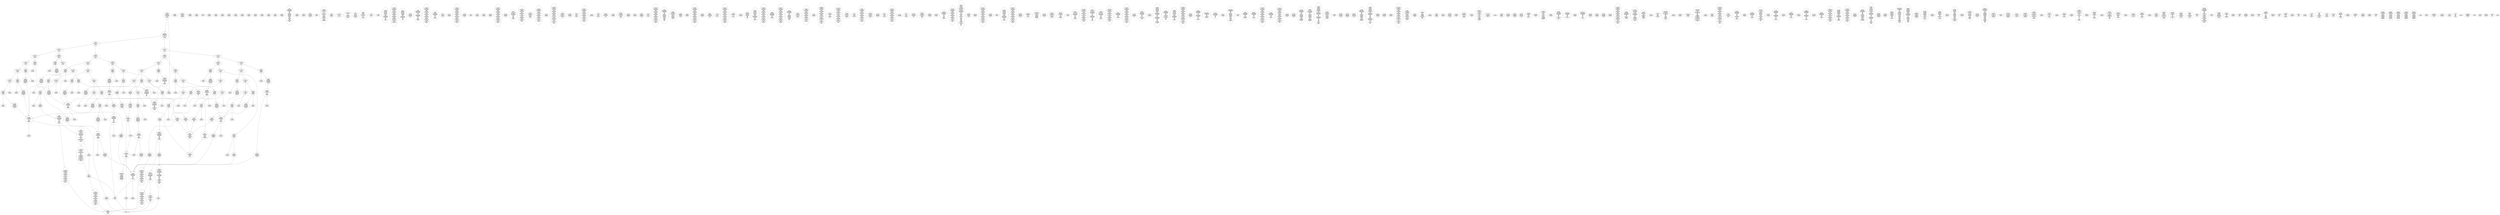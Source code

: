 /* Generated by GvGen v.1.0 (https://www.github.com/stricaud/gvgen) */

digraph G {
compound=true;
   node1 [label="[anywhere]"];
   node2 [label="# 0x0
PUSHX Data
PUSHX Data
MSTORE
PUSHX LogicData
CALLDATASIZE
LT
PUSHX Data
JUMPI
"];
   node3 [label="# 0xd
PUSHX Data
CALLDATALOAD
PUSHX BitData
SHR
PUSHX LogicData
GT
PUSHX Data
JUMPI
"];
   node4 [label="# 0x1e
PUSHX LogicData
GT
PUSHX Data
JUMPI
"];
   node5 [label="# 0x29
PUSHX LogicData
GT
PUSHX Data
JUMPI
"];
   node6 [label="# 0x34
PUSHX LogicData
EQ
PUSHX Data
JUMPI
"];
   node7 [label="# 0x3f
PUSHX LogicData
EQ
PUSHX Data
JUMPI
"];
   node8 [label="# 0x4a
PUSHX LogicData
EQ
PUSHX Data
JUMPI
"];
   node9 [label="# 0x55
PUSHX LogicData
EQ
PUSHX Data
JUMPI
"];
   node10 [label="# 0x60
PUSHX Data
REVERT
"];
   node11 [label="# 0x64
JUMPDEST
PUSHX LogicData
EQ
PUSHX Data
JUMPI
"];
   node12 [label="# 0x70
PUSHX LogicData
EQ
PUSHX Data
JUMPI
"];
   node13 [label="# 0x7b
PUSHX LogicData
EQ
PUSHX Data
JUMPI
"];
   node14 [label="# 0x86
PUSHX LogicData
EQ
PUSHX Data
JUMPI
"];
   node15 [label="# 0x91
PUSHX Data
REVERT
"];
   node16 [label="# 0x95
JUMPDEST
PUSHX LogicData
GT
PUSHX Data
JUMPI
"];
   node17 [label="# 0xa1
PUSHX LogicData
EQ
PUSHX Data
JUMPI
"];
   node18 [label="# 0xac
PUSHX LogicData
EQ
PUSHX Data
JUMPI
"];
   node19 [label="# 0xb7
PUSHX LogicData
EQ
PUSHX Data
JUMPI
"];
   node20 [label="# 0xc2
PUSHX LogicData
EQ
PUSHX Data
JUMPI
"];
   node21 [label="# 0xcd
PUSHX Data
REVERT
"];
   node22 [label="# 0xd1
JUMPDEST
PUSHX LogicData
EQ
PUSHX Data
JUMPI
"];
   node23 [label="# 0xdd
PUSHX LogicData
EQ
PUSHX Data
JUMPI
"];
   node24 [label="# 0xe8
PUSHX LogicData
EQ
PUSHX Data
JUMPI
"];
   node25 [label="# 0xf3
PUSHX Data
REVERT
"];
   node26 [label="# 0xf7
JUMPDEST
PUSHX LogicData
GT
PUSHX Data
JUMPI
"];
   node27 [label="# 0x103
PUSHX LogicData
GT
PUSHX Data
JUMPI
"];
   node28 [label="# 0x10e
PUSHX LogicData
EQ
PUSHX Data
JUMPI
"];
   node29 [label="# 0x119
PUSHX LogicData
EQ
PUSHX Data
JUMPI
"];
   node30 [label="# 0x124
PUSHX LogicData
EQ
PUSHX Data
JUMPI
"];
   node31 [label="# 0x12f
PUSHX LogicData
EQ
PUSHX Data
JUMPI
"];
   node32 [label="# 0x13a
PUSHX Data
REVERT
"];
   node33 [label="# 0x13e
JUMPDEST
PUSHX LogicData
EQ
PUSHX Data
JUMPI
"];
   node34 [label="# 0x14a
PUSHX LogicData
EQ
PUSHX Data
JUMPI
"];
   node35 [label="# 0x155
PUSHX LogicData
EQ
PUSHX Data
JUMPI
"];
   node36 [label="# 0x160
PUSHX LogicData
EQ
PUSHX Data
JUMPI
"];
   node37 [label="# 0x16b
PUSHX Data
REVERT
"];
   node38 [label="# 0x16f
JUMPDEST
PUSHX LogicData
GT
PUSHX Data
JUMPI
"];
   node39 [label="# 0x17b
PUSHX LogicData
EQ
PUSHX Data
JUMPI
"];
   node40 [label="# 0x186
PUSHX LogicData
EQ
PUSHX Data
JUMPI
"];
   node41 [label="# 0x191
PUSHX LogicData
EQ
PUSHX Data
JUMPI
"];
   node42 [label="# 0x19c
PUSHX LogicData
EQ
PUSHX Data
JUMPI
"];
   node43 [label="# 0x1a7
PUSHX Data
REVERT
"];
   node44 [label="# 0x1ab
JUMPDEST
PUSHX LogicData
EQ
PUSHX Data
JUMPI
"];
   node45 [label="# 0x1b7
PUSHX LogicData
EQ
PUSHX Data
JUMPI
"];
   node46 [label="# 0x1c2
PUSHX LogicData
EQ
PUSHX Data
JUMPI
"];
   node47 [label="# 0x1cd
JUMPDEST
PUSHX Data
REVERT
"];
   node48 [label="# 0x1d2
JUMPDEST
CALLVALUE
ISZERO
PUSHX Data
JUMPI
"];
   node49 [label="# 0x1da
PUSHX Data
REVERT
"];
   node50 [label="# 0x1de
JUMPDEST
PUSHX Data
PUSHX Data
CALLDATASIZE
PUSHX Data
PUSHX Data
JUMP
"];
   node51 [label="# 0x1ed
JUMPDEST
PUSHX Data
JUMP
"];
   node52 [label="# 0x1f2
JUMPDEST
PUSHX MemData
MLOAD
ISZERO
ISZERO
MSTORE
PUSHX ArithData
ADD
"];
   node53 [label="# 0x1fe
JUMPDEST
PUSHX MemData
MLOAD
SUB
RETURN
"];
   node54 [label="# 0x207
JUMPDEST
CALLVALUE
ISZERO
PUSHX Data
JUMPI
"];
   node55 [label="# 0x20f
PUSHX Data
REVERT
"];
   node56 [label="# 0x213
JUMPDEST
PUSHX Data
PUSHX Data
JUMP
"];
   node57 [label="# 0x21c
JUMPDEST
PUSHX MemData
MLOAD
PUSHX Data
PUSHX Data
JUMP
"];
   node58 [label="# 0x229
JUMPDEST
CALLVALUE
ISZERO
PUSHX Data
JUMPI
"];
   node59 [label="# 0x231
PUSHX Data
REVERT
"];
   node60 [label="# 0x235
JUMPDEST
PUSHX Data
PUSHX StorData
SLOAD
JUMP
"];
   node61 [label="# 0x23f
JUMPDEST
PUSHX MemData
MLOAD
MSTORE
PUSHX ArithData
ADD
PUSHX Data
JUMP
"];
   node62 [label="# 0x24d
JUMPDEST
CALLVALUE
ISZERO
PUSHX Data
JUMPI
"];
   node63 [label="# 0x255
PUSHX Data
REVERT
"];
   node64 [label="# 0x259
JUMPDEST
PUSHX Data
PUSHX Data
CALLDATASIZE
PUSHX Data
PUSHX Data
JUMP
"];
   node65 [label="# 0x268
JUMPDEST
PUSHX Data
JUMP
"];
   node66 [label="# 0x26d
JUMPDEST
PUSHX MemData
MLOAD
PUSHX ArithData
PUSHX BitData
PUSHX BitData
SHL
SUB
AND
MSTORE
PUSHX ArithData
ADD
PUSHX Data
JUMP
"];
   node67 [label="# 0x285
JUMPDEST
CALLVALUE
ISZERO
PUSHX Data
JUMPI
"];
   node68 [label="# 0x28d
PUSHX Data
REVERT
"];
   node69 [label="# 0x291
JUMPDEST
PUSHX Data
PUSHX Data
CALLDATASIZE
PUSHX Data
PUSHX Data
JUMP
"];
   node70 [label="# 0x2a0
JUMPDEST
PUSHX Data
JUMP
"];
   node71 [label="# 0x2a5
JUMPDEST
STOP
"];
   node72 [label="# 0x2a7
JUMPDEST
CALLVALUE
ISZERO
PUSHX Data
JUMPI
"];
   node73 [label="# 0x2af
PUSHX Data
REVERT
"];
   node74 [label="# 0x2b3
JUMPDEST
PUSHX StorData
SLOAD
PUSHX Data
JUMP
"];
   node75 [label="# 0x2bc
JUMPDEST
CALLVALUE
ISZERO
PUSHX Data
JUMPI
"];
   node76 [label="# 0x2c4
PUSHX Data
REVERT
"];
   node77 [label="# 0x2c8
JUMPDEST
PUSHX Data
PUSHX Data
CALLDATASIZE
PUSHX Data
PUSHX Data
JUMP
"];
   node78 [label="# 0x2d7
JUMPDEST
PUSHX Data
JUMP
"];
   node79 [label="# 0x2dc
JUMPDEST
CALLVALUE
ISZERO
PUSHX Data
JUMPI
"];
   node80 [label="# 0x2e4
PUSHX Data
REVERT
"];
   node81 [label="# 0x2e8
JUMPDEST
PUSHX Data
PUSHX Data
CALLDATASIZE
PUSHX Data
PUSHX Data
JUMP
"];
   node82 [label="# 0x2f7
JUMPDEST
PUSHX Data
JUMP
"];
   node83 [label="# 0x2fc
JUMPDEST
CALLVALUE
ISZERO
PUSHX Data
JUMPI
"];
   node84 [label="# 0x304
PUSHX Data
REVERT
"];
   node85 [label="# 0x308
JUMPDEST
PUSHX Data
PUSHX Data
CALLDATASIZE
PUSHX Data
PUSHX Data
JUMP
"];
   node86 [label="# 0x317
JUMPDEST
PUSHX Data
JUMP
"];
   node87 [label="# 0x31c
JUMPDEST
CALLVALUE
ISZERO
PUSHX Data
JUMPI
"];
   node88 [label="# 0x324
PUSHX Data
REVERT
"];
   node89 [label="# 0x328
JUMPDEST
PUSHX StorData
SLOAD
PUSHX Data
PUSHX ArithData
PUSHX BitData
PUSHX BitData
SHL
SUB
AND
JUMP
"];
   node90 [label="# 0x33c
JUMPDEST
CALLVALUE
ISZERO
PUSHX Data
JUMPI
"];
   node91 [label="# 0x344
PUSHX Data
REVERT
"];
   node92 [label="# 0x348
JUMPDEST
PUSHX Data
PUSHX Data
JUMP
"];
   node93 [label="# 0x351
JUMPDEST
CALLVALUE
ISZERO
PUSHX Data
JUMPI
"];
   node94 [label="# 0x359
PUSHX Data
REVERT
"];
   node95 [label="# 0x35d
JUMPDEST
PUSHX Data
PUSHX Data
CALLDATASIZE
PUSHX Data
PUSHX Data
JUMP
"];
   node96 [label="# 0x36c
JUMPDEST
PUSHX Data
JUMP
"];
   node97 [label="# 0x371
JUMPDEST
CALLVALUE
ISZERO
PUSHX Data
JUMPI
"];
   node98 [label="# 0x379
PUSHX Data
REVERT
"];
   node99 [label="# 0x37d
JUMPDEST
PUSHX Data
PUSHX Data
CALLDATASIZE
PUSHX Data
PUSHX Data
JUMP
"];
   node100 [label="# 0x38c
JUMPDEST
PUSHX Data
JUMP
"];
   node101 [label="# 0x391
JUMPDEST
CALLVALUE
ISZERO
PUSHX Data
JUMPI
"];
   node102 [label="# 0x399
PUSHX Data
REVERT
"];
   node103 [label="# 0x39d
JUMPDEST
PUSHX Data
PUSHX Data
CALLDATASIZE
PUSHX Data
PUSHX Data
JUMP
"];
   node104 [label="# 0x3ac
JUMPDEST
PUSHX Data
JUMP
"];
   node105 [label="# 0x3b1
JUMPDEST
CALLVALUE
ISZERO
PUSHX Data
JUMPI
"];
   node106 [label="# 0x3b9
PUSHX Data
REVERT
"];
   node107 [label="# 0x3bd
JUMPDEST
PUSHX Data
PUSHX Data
CALLDATASIZE
PUSHX Data
PUSHX Data
JUMP
"];
   node108 [label="# 0x3cc
JUMPDEST
PUSHX Data
JUMP
"];
   node109 [label="# 0x3d1
JUMPDEST
CALLVALUE
ISZERO
PUSHX Data
JUMPI
"];
   node110 [label="# 0x3d9
PUSHX Data
REVERT
"];
   node111 [label="# 0x3dd
JUMPDEST
PUSHX StorData
SLOAD
PUSHX Data
PUSHX BitData
AND
JUMP
"];
   node112 [label="# 0x3eb
JUMPDEST
CALLVALUE
ISZERO
PUSHX Data
JUMPI
"];
   node113 [label="# 0x3f3
PUSHX Data
REVERT
"];
   node114 [label="# 0x3f7
JUMPDEST
PUSHX Data
PUSHX Data
CALLDATASIZE
PUSHX Data
PUSHX Data
JUMP
"];
   node115 [label="# 0x406
JUMPDEST
PUSHX Data
JUMP
"];
   node116 [label="# 0x40b
JUMPDEST
CALLVALUE
ISZERO
PUSHX Data
JUMPI
"];
   node117 [label="# 0x413
PUSHX Data
REVERT
"];
   node118 [label="# 0x417
JUMPDEST
PUSHX Data
PUSHX Data
JUMP
"];
   node119 [label="# 0x420
JUMPDEST
CALLVALUE
ISZERO
PUSHX Data
JUMPI
"];
   node120 [label="# 0x428
PUSHX Data
REVERT
"];
   node121 [label="# 0x42c
JUMPDEST
PUSHX StorData
SLOAD
PUSHX ArithData
PUSHX BitData
PUSHX BitData
SHL
SUB
AND
PUSHX Data
JUMP
"];
   node122 [label="# 0x43e
JUMPDEST
CALLVALUE
ISZERO
PUSHX Data
JUMPI
"];
   node123 [label="# 0x446
PUSHX Data
REVERT
"];
   node124 [label="# 0x44a
JUMPDEST
PUSHX Data
PUSHX Data
JUMP
"];
   node125 [label="# 0x453
JUMPDEST
PUSHX Data
PUSHX Data
CALLDATASIZE
PUSHX Data
PUSHX Data
JUMP
"];
   node126 [label="# 0x461
JUMPDEST
PUSHX Data
JUMP
"];
   node127 [label="# 0x466
JUMPDEST
CALLVALUE
ISZERO
PUSHX Data
JUMPI
"];
   node128 [label="# 0x46e
PUSHX Data
REVERT
"];
   node129 [label="# 0x472
JUMPDEST
PUSHX Data
PUSHX Data
CALLDATASIZE
PUSHX Data
PUSHX Data
JUMP
"];
   node130 [label="# 0x481
JUMPDEST
PUSHX Data
JUMP
"];
   node131 [label="# 0x486
JUMPDEST
CALLVALUE
ISZERO
PUSHX Data
JUMPI
"];
   node132 [label="# 0x48e
PUSHX Data
REVERT
"];
   node133 [label="# 0x492
JUMPDEST
PUSHX Data
PUSHX Data
CALLDATASIZE
PUSHX Data
PUSHX Data
JUMP
"];
   node134 [label="# 0x4a1
JUMPDEST
PUSHX Data
JUMP
"];
   node135 [label="# 0x4a6
JUMPDEST
CALLVALUE
ISZERO
PUSHX Data
JUMPI
"];
   node136 [label="# 0x4ae
PUSHX Data
REVERT
"];
   node137 [label="# 0x4b2
JUMPDEST
PUSHX Data
PUSHX Data
JUMP
"];
   node138 [label="# 0x4bb
JUMPDEST
CALLVALUE
ISZERO
PUSHX Data
JUMPI
"];
   node139 [label="# 0x4c3
PUSHX Data
REVERT
"];
   node140 [label="# 0x4c7
JUMPDEST
PUSHX Data
PUSHX Data
CALLDATASIZE
PUSHX Data
PUSHX Data
JUMP
"];
   node141 [label="# 0x4d6
JUMPDEST
PUSHX Data
JUMP
"];
   node142 [label="# 0x4db
JUMPDEST
CALLVALUE
ISZERO
PUSHX Data
JUMPI
"];
   node143 [label="# 0x4e3
PUSHX Data
REVERT
"];
   node144 [label="# 0x4e7
JUMPDEST
PUSHX Data
PUSHX StorData
SLOAD
JUMP
"];
   node145 [label="# 0x4f1
JUMPDEST
CALLVALUE
ISZERO
PUSHX Data
JUMPI
"];
   node146 [label="# 0x4f9
PUSHX Data
REVERT
"];
   node147 [label="# 0x4fd
JUMPDEST
PUSHX Data
PUSHX Data
CALLDATASIZE
PUSHX Data
PUSHX Data
JUMP
"];
   node148 [label="# 0x50c
JUMPDEST
PUSHX ArithData
PUSHX BitData
PUSHX BitData
SHL
SUB
AND
PUSHX Data
MSTORE
PUSHX Data
PUSHX Data
MSTORE
PUSHX Data
SHA3
AND
MSTORE
MSTORE
SHA3
SLOAD
PUSHX BitData
AND
JUMP
"];
   node149 [label="# 0x53a
JUMPDEST
CALLVALUE
ISZERO
PUSHX Data
JUMPI
"];
   node150 [label="# 0x542
PUSHX Data
REVERT
"];
   node151 [label="# 0x546
JUMPDEST
PUSHX Data
PUSHX Data
CALLDATASIZE
PUSHX Data
PUSHX Data
JUMP
"];
   node152 [label="# 0x555
JUMPDEST
PUSHX Data
JUMP
"];
   node153 [label="# 0x55a
JUMPDEST
CALLVALUE
ISZERO
PUSHX Data
JUMPI
"];
   node154 [label="# 0x562
PUSHX Data
REVERT
"];
   node155 [label="# 0x566
JUMPDEST
PUSHX Data
PUSHX Data
CALLDATASIZE
PUSHX Data
PUSHX Data
JUMP
"];
   node156 [label="# 0x575
JUMPDEST
PUSHX Data
JUMP
"];
   node157 [label="# 0x57a
JUMPDEST
CALLVALUE
ISZERO
PUSHX Data
JUMPI
"];
   node158 [label="# 0x582
PUSHX Data
REVERT
"];
   node159 [label="# 0x586
JUMPDEST
PUSHX Data
PUSHX StorData
SLOAD
JUMP
"];
   node160 [label="# 0x590
JUMPDEST
PUSHX Data
PUSHX Data
PUSHX Data
JUMP
"];
   node161 [label="# 0x59b
JUMPDEST
JUMP
"];
   node162 [label="# 0x5a1
JUMPDEST
PUSHX Data
PUSHX StorData
SLOAD
PUSHX Data
PUSHX Data
JUMP
"];
   node163 [label="# 0x5b0
JUMPDEST
PUSHX ArithData
ADD
PUSHX ArithData
DIV
MUL
PUSHX ArithData
ADD
PUSHX MemData
MLOAD
ADD
PUSHX Data
MSTORE
MSTORE
PUSHX ArithData
ADD
SLOAD
PUSHX Data
PUSHX Data
JUMP
"];
   node164 [label="# 0x5dc
JUMPDEST
ISZERO
PUSHX Data
JUMPI
"];
   node165 [label="# 0x5e3
PUSHX LogicData
LT
PUSHX Data
JUMPI
"];
   node166 [label="# 0x5eb
PUSHX ArithData
SLOAD
DIV
MUL
MSTORE
PUSHX ArithData
ADD
PUSHX Data
JUMP
"];
   node167 [label="# 0x5fe
JUMPDEST
ADD
PUSHX Data
MSTORE
PUSHX Data
PUSHX Data
SHA3
"];
   node168 [label="# 0x60c
JUMPDEST
SLOAD
MSTORE
PUSHX ArithData
ADD
PUSHX ArithData
ADD
GT
PUSHX Data
JUMPI
"];
   node169 [label="# 0x620
SUB
PUSHX BitData
AND
ADD
"];
   node170 [label="# 0x629
JUMPDEST
JUMP
"];
   node171 [label="# 0x633
JUMPDEST
PUSHX Data
MSTORE
PUSHX Data
PUSHX Data
MSTORE
PUSHX Data
SHA3
SLOAD
PUSHX ArithData
PUSHX BitData
PUSHX BitData
SHL
SUB
AND
PUSHX Data
JUMPI
"];
   node172 [label="# 0x650
PUSHX MemData
MLOAD
PUSHX BitData
PUSHX BitData
SHL
MSTORE
PUSHX Data
PUSHX ArithData
ADD
MSTORE
PUSHX Data
PUSHX ArithData
ADD
MSTORE
PUSHX Data
PUSHX ArithData
ADD
MSTORE
PUSHX BitData
PUSHX BitData
SHL
PUSHX ArithData
ADD
MSTORE
PUSHX ArithData
ADD
"];
   node173 [label="# 0x6a8
JUMPDEST
PUSHX MemData
MLOAD
SUB
REVERT
"];
   node174 [label="# 0x6b1
JUMPDEST
PUSHX Data
MSTORE
PUSHX Data
PUSHX Data
MSTORE
PUSHX Data
SHA3
SLOAD
PUSHX ArithData
PUSHX BitData
PUSHX BitData
SHL
SUB
AND
JUMP
"];
   node175 [label="# 0x6cd
JUMPDEST
PUSHX Data
PUSHX Data
PUSHX Data
JUMP
"];
   node176 [label="# 0x6d8
JUMPDEST
PUSHX ArithData
PUSHX BitData
PUSHX BitData
SHL
SUB
AND
PUSHX ArithData
PUSHX BitData
PUSHX BitData
SHL
SUB
AND
EQ
ISZERO
PUSHX Data
JUMPI
"];
   node177 [label="# 0x6f5
PUSHX MemData
MLOAD
PUSHX BitData
PUSHX BitData
SHL
MSTORE
PUSHX Data
PUSHX ArithData
ADD
MSTORE
PUSHX Data
PUSHX ArithData
ADD
MSTORE
PUSHX Data
PUSHX ArithData
ADD
MSTORE
PUSHX Data
PUSHX ArithData
ADD
MSTORE
PUSHX ArithData
ADD
PUSHX Data
JUMP
"];
   node178 [label="# 0x762
JUMPDEST
CALLER
PUSHX ArithData
PUSHX BitData
PUSHX BitData
SHL
SUB
AND
EQ
PUSHX Data
JUMPI
"];
   node179 [label="# 0x774
PUSHX Data
CALLER
PUSHX Data
JUMP
"];
   node180 [label="# 0x77e
JUMPDEST
PUSHX Data
JUMPI
"];
   node181 [label="# 0x783
PUSHX MemData
MLOAD
PUSHX BitData
PUSHX BitData
SHL
MSTORE
PUSHX Data
PUSHX ArithData
ADD
MSTORE
PUSHX Data
PUSHX ArithData
ADD
MSTORE
PUSHX Data
PUSHX ArithData
ADD
MSTORE
PUSHX Data
PUSHX ArithData
ADD
MSTORE
PUSHX ArithData
ADD
PUSHX Data
JUMP
"];
   node182 [label="# 0x7f0
JUMPDEST
PUSHX Data
PUSHX Data
JUMP
"];
   node183 [label="# 0x7fa
JUMPDEST
JUMP
"];
   node184 [label="# 0x7ff
JUMPDEST
PUSHX Data
CALLER
"];
   node185 [label="# 0x804
JUMPDEST
PUSHX Data
JUMP
"];
   node186 [label="# 0x80a
JUMPDEST
PUSHX Data
JUMPI
"];
   node187 [label="# 0x80f
PUSHX MemData
MLOAD
PUSHX BitData
PUSHX BitData
SHL
MSTORE
PUSHX Data
PUSHX ArithData
ADD
MSTORE
PUSHX Data
PUSHX ArithData
ADD
MSTORE
PUSHX Data
PUSHX ArithData
ADD
MSTORE
PUSHX Data
PUSHX ArithData
ADD
MSTORE
PUSHX ArithData
ADD
PUSHX Data
JUMP
"];
   node188 [label="# 0x87c
JUMPDEST
PUSHX Data
PUSHX Data
JUMP
"];
   node189 [label="# 0x887
JUMPDEST
PUSHX StorData
SLOAD
PUSHX ArithData
PUSHX BitData
PUSHX BitData
SHL
SUB
AND
CALLER
EQ
PUSHX Data
JUMPI
"];
   node190 [label="# 0x89a
PUSHX MemData
MLOAD
PUSHX BitData
PUSHX BitData
SHL
MSTORE
PUSHX Data
PUSHX ArithData
ADD
MSTORE
PUSHX ArithData
ADD
MSTORE
PUSHX Data
PUSHX ArithData
ADD
MSTORE
PUSHX ArithData
ADD
PUSHX Data
JUMP
"];
   node191 [label="# 0x8e1
JUMPDEST
PUSHX StorData
SLOAD
PUSHX BitData
AND
ISZERO
PUSHX Data
JUMPI
"];
   node192 [label="# 0x8ed
PUSHX MemData
MLOAD
PUSHX BitData
PUSHX BitData
SHL
MSTORE
PUSHX Data
PUSHX ArithData
ADD
MSTORE
PUSHX Data
PUSHX ArithData
ADD
MSTORE
PUSHX Data
PUSHX ArithData
ADD
MSTORE
PUSHX ArithData
ADD
PUSHX Data
JUMP
"];
   node193 [label="# 0x934
JUMPDEST
PUSHX Data
JUMPI
"];
   node194 [label="# 0x93a
PUSHX MemData
MLOAD
PUSHX BitData
PUSHX BitData
SHL
MSTORE
PUSHX Data
PUSHX ArithData
ADD
MSTORE
PUSHX Data
PUSHX ArithData
ADD
MSTORE
PUSHX Data
PUSHX ArithData
ADD
MSTORE
PUSHX BitData
PUSHX BitData
SHL
PUSHX ArithData
ADD
MSTORE
PUSHX ArithData
ADD
PUSHX Data
JUMP
"];
   node195 [label="# 0x98b
JUMPDEST
PUSHX StorData
SLOAD
PUSHX Data
PUSHX StorData
SLOAD
JUMP
"];
   node196 [label="# 0x998
JUMPDEST
PUSHX Data
PUSHX Data
JUMP
"];
   node197 [label="# 0x9a2
JUMPDEST
GT
ISZERO
PUSHX Data
JUMPI
"];
   node198 [label="# 0x9a9
PUSHX MemData
MLOAD
PUSHX BitData
PUSHX BitData
SHL
MSTORE
PUSHX Data
PUSHX ArithData
ADD
MSTORE
PUSHX Data
PUSHX ArithData
ADD
MSTORE
PUSHX Data
PUSHX ArithData
ADD
MSTORE
PUSHX ArithData
ADD
PUSHX Data
JUMP
"];
   node199 [label="# 0x9f0
JUMPDEST
PUSHX Data
"];
   node200 [label="# 0x9f3
JUMPDEST
LT
ISZERO
PUSHX Data
JUMPI
"];
   node201 [label="# 0x9fc
PUSHX Data
PUSHX Data
PUSHX StorData
SLOAD
JUMP
"];
   node202 [label="# 0xa08
JUMPDEST
PUSHX Data
JUMP
"];
   node203 [label="# 0xa0d
JUMPDEST
PUSHX Data
PUSHX StorData
SLOAD
PUSHX ArithData
ADD
SSTORE
JUMP
"];
   node204 [label="# 0xa1b
JUMPDEST
PUSHX Data
PUSHX Data
JUMP
"];
   node205 [label="# 0xa25
JUMPDEST
PUSHX Data
JUMP
"];
   node206 [label="# 0xa2d
JUMPDEST
PUSHX Data
PUSHX Data
PUSHX Data
JUMP
"];
   node207 [label="# 0xa38
JUMPDEST
LT
PUSHX Data
JUMPI
"];
   node208 [label="# 0xa3f
PUSHX MemData
MLOAD
PUSHX BitData
PUSHX BitData
SHL
MSTORE
PUSHX Data
PUSHX ArithData
ADD
MSTORE
PUSHX Data
PUSHX ArithData
ADD
MSTORE
PUSHX Data
PUSHX ArithData
ADD
MSTORE
PUSHX Data
PUSHX ArithData
ADD
MSTORE
PUSHX ArithData
ADD
PUSHX Data
JUMP
"];
   node209 [label="# 0xaac
JUMPDEST
PUSHX ArithData
PUSHX BitData
PUSHX BitData
SHL
SUB
AND
PUSHX Data
MSTORE
PUSHX Data
PUSHX Data
MSTORE
PUSHX Data
SHA3
MSTORE
MSTORE
SHA3
SLOAD
JUMP
"];
   node210 [label="# 0xad5
JUMPDEST
PUSHX StorData
SLOAD
PUSHX ArithData
PUSHX BitData
PUSHX BitData
SHL
SUB
AND
CALLER
EQ
PUSHX Data
JUMPI
"];
   node211 [label="# 0xae8
PUSHX MemData
MLOAD
PUSHX BitData
PUSHX BitData
SHL
MSTORE
PUSHX Data
PUSHX ArithData
ADD
MSTORE
PUSHX ArithData
ADD
MSTORE
PUSHX Data
PUSHX ArithData
ADD
MSTORE
PUSHX ArithData
ADD
PUSHX Data
JUMP
"];
   node212 [label="# 0xb2f
JUMPDEST
PUSHX StorData
SLOAD
PUSHX MemData
MLOAD
PUSHX Data
PUSHX ArithData
PUSHX BitData
PUSHX BitData
SHL
SUB
AND
SELFBALANCE
GAS
CALL
RETURNDATASIZE
PUSHX LogicData
EQ
PUSHX Data
JUMPI
"];
   node213 [label="# 0xb5b
PUSHX MemData
MLOAD
PUSHX BitData
NOT
PUSHX ArithData
RETURNDATASIZE
ADD
AND
ADD
PUSHX Data
MSTORE
RETURNDATASIZE
MSTORE
RETURNDATASIZE
PUSHX Data
PUSHX ArithData
ADD
RETURNDATACOPY
PUSHX Data
JUMP
"];
   node214 [label="# 0xb7c
JUMPDEST
PUSHX Data
"];
   node215 [label="# 0xb81
JUMPDEST
PUSHX Data
JUMPI
"];
   node216 [label="# 0xb8b
PUSHX MemData
MLOAD
PUSHX BitData
PUSHX BitData
SHL
MSTORE
PUSHX Data
PUSHX ArithData
ADD
MSTORE
PUSHX Data
PUSHX ArithData
ADD
MSTORE
PUSHX Data
PUSHX ArithData
ADD
MSTORE
PUSHX ArithData
ADD
PUSHX Data
JUMP
"];
   node217 [label="# 0xbd2
JUMPDEST
JUMP
"];
   node218 [label="# 0xbd5
JUMPDEST
PUSHX Data
PUSHX MemData
MLOAD
PUSHX ArithData
ADD
PUSHX Data
MSTORE
PUSHX Data
MSTORE
PUSHX Data
JUMP
"];
   node219 [label="# 0xbf0
JUMPDEST
PUSHX Data
CALLER
PUSHX Data
JUMP
"];
   node220 [label="# 0xbf9
JUMPDEST
PUSHX Data
JUMPI
"];
   node221 [label="# 0xbfe
PUSHX MemData
MLOAD
PUSHX BitData
PUSHX BitData
SHL
MSTORE
PUSHX Data
PUSHX ArithData
ADD
MSTORE
PUSHX Data
PUSHX ArithData
ADD
MSTORE
PUSHX Data
PUSHX ArithData
ADD
MSTORE
PUSHX Data
PUSHX ArithData
ADD
MSTORE
PUSHX ArithData
ADD
PUSHX Data
JUMP
"];
   node222 [label="# 0xc6b
JUMPDEST
PUSHX Data
PUSHX Data
JUMP
"];
   node223 [label="# 0xc74
JUMPDEST
PUSHX Data
PUSHX Data
PUSHX StorData
SLOAD
JUMP
"];
   node224 [label="# 0xc7f
JUMPDEST
LT
PUSHX Data
JUMPI
"];
   node225 [label="# 0xc86
PUSHX MemData
MLOAD
PUSHX BitData
PUSHX BitData
SHL
MSTORE
PUSHX Data
PUSHX ArithData
ADD
MSTORE
PUSHX Data
PUSHX ArithData
ADD
MSTORE
PUSHX Data
PUSHX ArithData
ADD
MSTORE
PUSHX Data
PUSHX ArithData
ADD
MSTORE
PUSHX ArithData
ADD
PUSHX Data
JUMP
"];
   node226 [label="# 0xcf3
JUMPDEST
PUSHX StorData
SLOAD
LT
PUSHX Data
JUMPI
"];
   node227 [label="# 0xcff
PUSHX Data
PUSHX Data
JUMP
"];
   node228 [label="# 0xd06
JUMPDEST
PUSHX Data
MSTORE
PUSHX Data
PUSHX Data
SHA3
ADD
SLOAD
JUMP
"];
   node229 [label="# 0xd18
JUMPDEST
PUSHX Data
MSTORE
PUSHX Data
PUSHX Data
MSTORE
PUSHX Data
SHA3
SLOAD
PUSHX ArithData
PUSHX BitData
PUSHX BitData
SHL
SUB
AND
PUSHX Data
JUMPI
"];
   node230 [label="# 0xd36
PUSHX MemData
MLOAD
PUSHX BitData
PUSHX BitData
SHL
MSTORE
PUSHX Data
PUSHX ArithData
ADD
MSTORE
PUSHX Data
PUSHX ArithData
ADD
MSTORE
PUSHX Data
PUSHX ArithData
ADD
MSTORE
PUSHX Data
PUSHX ArithData
ADD
MSTORE
PUSHX ArithData
ADD
PUSHX Data
JUMP
"];
   node231 [label="# 0xda3
JUMPDEST
PUSHX Data
PUSHX ArithData
PUSHX BitData
PUSHX BitData
SHL
SUB
AND
PUSHX Data
JUMPI
"];
   node232 [label="# 0xdb4
PUSHX MemData
MLOAD
PUSHX BitData
PUSHX BitData
SHL
MSTORE
PUSHX Data
PUSHX ArithData
ADD
MSTORE
PUSHX Data
PUSHX ArithData
ADD
MSTORE
PUSHX Data
PUSHX ArithData
ADD
MSTORE
PUSHX Data
PUSHX ArithData
ADD
MSTORE
PUSHX ArithData
ADD
PUSHX Data
JUMP
"];
   node233 [label="# 0xe21
JUMPDEST
PUSHX ArithData
PUSHX BitData
PUSHX BitData
SHL
SUB
AND
PUSHX Data
MSTORE
PUSHX Data
PUSHX Data
MSTORE
PUSHX Data
SHA3
SLOAD
JUMP
"];
   node234 [label="# 0xe3d
JUMPDEST
PUSHX StorData
SLOAD
PUSHX ArithData
PUSHX BitData
PUSHX BitData
SHL
SUB
AND
CALLER
EQ
PUSHX Data
JUMPI
"];
   node235 [label="# 0xe50
PUSHX MemData
MLOAD
PUSHX BitData
PUSHX BitData
SHL
MSTORE
PUSHX Data
PUSHX ArithData
ADD
MSTORE
PUSHX ArithData
ADD
MSTORE
PUSHX Data
PUSHX ArithData
ADD
MSTORE
PUSHX ArithData
ADD
PUSHX Data
JUMP
"];
   node236 [label="# 0xe97
JUMPDEST
PUSHX Data
PUSHX Data
PUSHX Data
JUMP
"];
   node237 [label="# 0xea1
JUMPDEST
JUMP
"];
   node238 [label="# 0xea3
JUMPDEST
PUSHX Data
PUSHX StorData
SLOAD
PUSHX Data
PUSHX Data
JUMP
"];
   node239 [label="# 0xeb2
JUMPDEST
PUSHX StorData
SLOAD
PUSHX BitData
AND
PUSHX Data
JUMPI
"];
   node240 [label="# 0xebd
PUSHX MemData
MLOAD
PUSHX BitData
PUSHX BitData
SHL
MSTORE
PUSHX Data
PUSHX ArithData
ADD
MSTORE
PUSHX Data
PUSHX ArithData
ADD
MSTORE
PUSHX Data
PUSHX ArithData
ADD
MSTORE
PUSHX ArithData
ADD
PUSHX Data
JUMP
"];
   node241 [label="# 0xf04
JUMPDEST
PUSHX Data
JUMPI
"];
   node242 [label="# 0xf0a
PUSHX MemData
MLOAD
PUSHX BitData
PUSHX BitData
SHL
MSTORE
PUSHX Data
PUSHX ArithData
ADD
MSTORE
PUSHX Data
PUSHX ArithData
ADD
MSTORE
PUSHX Data
PUSHX ArithData
ADD
MSTORE
PUSHX BitData
PUSHX BitData
SHL
PUSHX ArithData
ADD
MSTORE
PUSHX ArithData
ADD
PUSHX Data
JUMP
"];
   node243 [label="# 0xf5b
JUMPDEST
PUSHX StorData
SLOAD
GT
ISZERO
PUSHX Data
JUMPI
"];
   node244 [label="# 0xf66
PUSHX MemData
MLOAD
PUSHX BitData
PUSHX BitData
SHL
MSTORE
PUSHX Data
PUSHX ArithData
ADD
MSTORE
PUSHX ArithData
ADD
MSTORE
PUSHX Data
PUSHX ArithData
ADD
MSTORE
PUSHX Data
PUSHX ArithData
ADD
MSTORE
PUSHX ArithData
ADD
PUSHX Data
JUMP
"];
   node245 [label="# 0xfd2
JUMPDEST
CALLVALUE
PUSHX StorData
SLOAD
PUSHX Data
PUSHX Data
JUMP
"];
   node246 [label="# 0xfe1
JUMPDEST
GT
ISZERO
PUSHX Data
JUMPI
"];
   node247 [label="# 0xfe8
PUSHX MemData
MLOAD
PUSHX BitData
PUSHX BitData
SHL
MSTORE
PUSHX Data
PUSHX ArithData
ADD
MSTORE
PUSHX Data
PUSHX ArithData
ADD
MSTORE
PUSHX Data
PUSHX ArithData
ADD
MSTORE
PUSHX ArithData
ADD
PUSHX Data
JUMP
"];
   node248 [label="# 0x102f
JUMPDEST
PUSHX StorData
SLOAD
PUSHX Data
PUSHX StorData
SLOAD
JUMP
"];
   node249 [label="# 0x103c
JUMPDEST
PUSHX Data
PUSHX Data
JUMP
"];
   node250 [label="# 0x1046
JUMPDEST
GT
ISZERO
PUSHX Data
JUMPI
"];
   node251 [label="# 0x104d
PUSHX MemData
MLOAD
PUSHX BitData
PUSHX BitData
SHL
MSTORE
PUSHX Data
PUSHX ArithData
ADD
MSTORE
PUSHX Data
PUSHX ArithData
ADD
MSTORE
PUSHX Data
PUSHX ArithData
ADD
MSTORE
PUSHX ArithData
ADD
PUSHX Data
JUMP
"];
   node252 [label="# 0x1094
JUMPDEST
PUSHX Data
"];
   node253 [label="# 0x1097
JUMPDEST
LT
ISZERO
PUSHX Data
JUMPI
"];
   node254 [label="# 0x10a0
PUSHX Data
PUSHX Data
PUSHX StorData
SLOAD
JUMP
"];
   node255 [label="# 0x10ac
JUMPDEST
PUSHX Data
PUSHX StorData
SLOAD
PUSHX ArithData
ADD
SSTORE
JUMP
"];
   node256 [label="# 0x10ba
JUMPDEST
PUSHX Data
PUSHX Data
JUMP
"];
   node257 [label="# 0x10c4
JUMPDEST
PUSHX Data
JUMP
"];
   node258 [label="# 0x10cc
JUMPDEST
PUSHX ArithData
PUSHX BitData
PUSHX BitData
SHL
SUB
AND
CALLER
EQ
ISZERO
PUSHX Data
JUMPI
"];
   node259 [label="# 0x10de
PUSHX MemData
MLOAD
PUSHX BitData
PUSHX BitData
SHL
MSTORE
PUSHX Data
PUSHX ArithData
ADD
MSTORE
PUSHX Data
PUSHX ArithData
ADD
MSTORE
PUSHX Data
PUSHX ArithData
ADD
MSTORE
PUSHX ArithData
ADD
PUSHX Data
JUMP
"];
   node260 [label="# 0x1125
JUMPDEST
CALLER
PUSHX Data
MSTORE
PUSHX Data
PUSHX ArithData
MSTORE
PUSHX MemData
SHA3
PUSHX ArithData
PUSHX BitData
PUSHX BitData
SHL
SUB
AND
MSTORE
MSTORE
SHA3
SLOAD
PUSHX BitData
NOT
AND
ISZERO
ISZERO
OR
SSTORE
MLOAD
MSTORE
PUSHX Data
ADD
PUSHX MemData
MLOAD
SUB
LOGX
JUMP
"];
   node261 [label="# 0x1191
JUMPDEST
PUSHX Data
CALLER
PUSHX Data
JUMP
"];
   node262 [label="# 0x119b
JUMPDEST
PUSHX Data
JUMPI
"];
   node263 [label="# 0x11a0
PUSHX MemData
MLOAD
PUSHX BitData
PUSHX BitData
SHL
MSTORE
PUSHX Data
PUSHX ArithData
ADD
MSTORE
PUSHX Data
PUSHX ArithData
ADD
MSTORE
PUSHX Data
PUSHX ArithData
ADD
MSTORE
PUSHX Data
PUSHX ArithData
ADD
MSTORE
PUSHX ArithData
ADD
PUSHX Data
JUMP
"];
   node264 [label="# 0x120d
JUMPDEST
PUSHX Data
PUSHX Data
JUMP
"];
   node265 [label="# 0x1219
JUMPDEST
JUMP
"];
   node266 [label="# 0x121f
JUMPDEST
PUSHX StorData
SLOAD
PUSHX ArithData
PUSHX BitData
PUSHX BitData
SHL
SUB
AND
CALLER
EQ
PUSHX Data
JUMPI
"];
   node267 [label="# 0x1232
PUSHX MemData
MLOAD
PUSHX BitData
PUSHX BitData
SHL
MSTORE
PUSHX Data
PUSHX ArithData
ADD
MSTORE
PUSHX ArithData
ADD
MSTORE
PUSHX Data
PUSHX ArithData
ADD
MSTORE
PUSHX ArithData
ADD
PUSHX Data
JUMP
"];
   node268 [label="# 0x1279
JUMPDEST
PUSHX StorData
SLOAD
PUSHX BitData
NOT
AND
PUSHX BitData
OR
SSTORE
JUMP
"];
   node269 [label="# 0x1288
JUMPDEST
PUSHX Data
MSTORE
PUSHX Data
PUSHX Data
MSTORE
PUSHX Data
SHA3
SLOAD
PUSHX Data
PUSHX ArithData
PUSHX BitData
PUSHX BitData
SHL
SUB
AND
PUSHX Data
JUMPI
"];
   node270 [label="# 0x12a8
PUSHX MemData
MLOAD
PUSHX BitData
PUSHX BitData
SHL
MSTORE
PUSHX Data
PUSHX ArithData
ADD
MSTORE
PUSHX Data
PUSHX ArithData
ADD
MSTORE
PUSHX Data
PUSHX ArithData
ADD
MSTORE
PUSHX Data
PUSHX ArithData
ADD
MSTORE
PUSHX ArithData
ADD
PUSHX Data
JUMP
"];
   node271 [label="# 0x1315
JUMPDEST
PUSHX Data
PUSHX Data
PUSHX Data
JUMP
"];
   node272 [label="# 0x131f
JUMPDEST
PUSHX LogicData
MLOAD
GT
PUSHX Data
JUMPI
"];
   node273 [label="# 0x132b
PUSHX MemData
MLOAD
PUSHX ArithData
ADD
PUSHX Data
MSTORE
PUSHX Data
MSTORE
PUSHX Data
JUMP
"];
   node274 [label="# 0x133f
JUMPDEST
PUSHX Data
PUSHX Data
JUMP
"];
   node275 [label="# 0x1349
JUMPDEST
PUSHX MemData
MLOAD
PUSHX ArithData
ADD
PUSHX Data
PUSHX Data
JUMP
"];
   node276 [label="# 0x135a
JUMPDEST
PUSHX MemData
MLOAD
PUSHX ArithData
SUB
SUB
MSTORE
PUSHX Data
MSTORE
"];
   node277 [label="# 0x136a
JUMPDEST
JUMP
"];
   node278 [label="# 0x1371
JUMPDEST
PUSHX StorData
SLOAD
PUSHX ArithData
PUSHX BitData
PUSHX BitData
SHL
SUB
AND
CALLER
EQ
PUSHX Data
JUMPI
"];
   node279 [label="# 0x1384
PUSHX MemData
MLOAD
PUSHX BitData
PUSHX BitData
SHL
MSTORE
PUSHX Data
PUSHX ArithData
ADD
MSTORE
PUSHX ArithData
ADD
MSTORE
PUSHX Data
PUSHX ArithData
ADD
MSTORE
PUSHX ArithData
ADD
PUSHX Data
JUMP
"];
   node280 [label="# 0x13cb
JUMPDEST
PUSHX StorData
SLOAD
PUSHX ArithData
PUSHX BitData
PUSHX BitData
SHL
SUB
NOT
AND
PUSHX ArithData
PUSHX BitData
PUSHX BitData
SHL
SUB
AND
OR
SSTORE
JUMP
"];
   node281 [label="# 0x13ed
JUMPDEST
PUSHX StorData
SLOAD
PUSHX ArithData
PUSHX BitData
PUSHX BitData
SHL
SUB
AND
CALLER
EQ
PUSHX Data
JUMPI
"];
   node282 [label="# 0x1400
PUSHX MemData
MLOAD
PUSHX BitData
PUSHX BitData
SHL
MSTORE
PUSHX Data
PUSHX ArithData
ADD
MSTORE
PUSHX ArithData
ADD
MSTORE
PUSHX Data
PUSHX ArithData
ADD
MSTORE
PUSHX ArithData
ADD
PUSHX Data
JUMP
"];
   node283 [label="# 0x1447
JUMPDEST
PUSHX ArithData
PUSHX BitData
PUSHX BitData
SHL
SUB
AND
PUSHX Data
JUMPI
"];
   node284 [label="# 0x1456
PUSHX MemData
MLOAD
PUSHX BitData
PUSHX BitData
SHL
MSTORE
PUSHX Data
PUSHX ArithData
ADD
MSTORE
PUSHX Data
PUSHX ArithData
ADD
MSTORE
PUSHX Data
PUSHX ArithData
ADD
MSTORE
PUSHX Data
PUSHX ArithData
ADD
MSTORE
PUSHX ArithData
ADD
PUSHX Data
JUMP
"];
   node285 [label="# 0x14c3
JUMPDEST
PUSHX Data
PUSHX Data
JUMP
"];
   node286 [label="# 0x14cc
JUMPDEST
PUSHX Data
PUSHX ArithData
PUSHX BitData
PUSHX BitData
SHL
SUB
NOT
AND
PUSHX LogicData
EQ
PUSHX Data
JUMPI
"];
   node287 [label="# 0x1501
PUSHX Data
PUSHX Data
JUMP
"];
   node288 [label="# 0x150a
JUMPDEST
PUSHX Data
MSTORE
PUSHX Data
PUSHX Data
MSTORE
PUSHX Data
SHA3
SLOAD
PUSHX ArithData
PUSHX BitData
PUSHX BitData
SHL
SUB
NOT
AND
PUSHX ArithData
PUSHX BitData
PUSHX BitData
SHL
SUB
AND
OR
SSTORE
PUSHX Data
PUSHX Data
JUMP
"];
   node289 [label="# 0x153f
JUMPDEST
PUSHX ArithData
PUSHX BitData
PUSHX BitData
SHL
SUB
AND
PUSHX Data
PUSHX MemData
MLOAD
PUSHX MemData
MLOAD
SUB
LOGX
JUMP
"];
   node290 [label="# 0x1578
JUMPDEST
PUSHX Data
MSTORE
PUSHX Data
PUSHX Data
MSTORE
PUSHX Data
SHA3
SLOAD
PUSHX ArithData
PUSHX BitData
PUSHX BitData
SHL
SUB
AND
PUSHX Data
JUMPI
"];
   node291 [label="# 0x1595
PUSHX MemData
MLOAD
PUSHX BitData
PUSHX BitData
SHL
MSTORE
PUSHX Data
PUSHX ArithData
ADD
MSTORE
PUSHX Data
PUSHX ArithData
ADD
MSTORE
PUSHX Data
PUSHX ArithData
ADD
MSTORE
PUSHX BitData
PUSHX BitData
SHL
PUSHX ArithData
ADD
MSTORE
PUSHX ArithData
ADD
PUSHX Data
JUMP
"];
   node292 [label="# 0x15f1
JUMPDEST
PUSHX Data
PUSHX Data
PUSHX Data
JUMP
"];
   node293 [label="# 0x15fc
JUMPDEST
PUSHX ArithData
PUSHX BitData
PUSHX BitData
SHL
SUB
AND
PUSHX ArithData
PUSHX BitData
PUSHX BitData
SHL
SUB
AND
EQ
PUSHX Data
JUMPI
"];
   node294 [label="# 0x1619
PUSHX ArithData
PUSHX BitData
PUSHX BitData
SHL
SUB
AND
PUSHX Data
PUSHX Data
JUMP
"];
   node295 [label="# 0x162c
JUMPDEST
PUSHX ArithData
PUSHX BitData
PUSHX BitData
SHL
SUB
AND
EQ
"];
   node296 [label="# 0x1637
JUMPDEST
PUSHX Data
JUMPI
"];
   node297 [label="# 0x163d
PUSHX ArithData
PUSHX BitData
PUSHX BitData
SHL
SUB
AND
PUSHX Data
MSTORE
PUSHX Data
PUSHX Data
MSTORE
PUSHX Data
SHA3
AND
MSTORE
MSTORE
SHA3
SLOAD
PUSHX BitData
AND
"];
   node298 [label="# 0x1667
JUMPDEST
JUMP
"];
   node299 [label="# 0x166f
JUMPDEST
PUSHX ArithData
PUSHX BitData
PUSHX BitData
SHL
SUB
AND
PUSHX Data
PUSHX Data
JUMP
"];
   node300 [label="# 0x1682
JUMPDEST
PUSHX ArithData
PUSHX BitData
PUSHX BitData
SHL
SUB
AND
EQ
PUSHX Data
JUMPI
"];
   node301 [label="# 0x1691
PUSHX MemData
MLOAD
PUSHX BitData
PUSHX BitData
SHL
MSTORE
PUSHX Data
PUSHX ArithData
ADD
MSTORE
PUSHX Data
PUSHX ArithData
ADD
MSTORE
PUSHX Data
PUSHX ArithData
ADD
MSTORE
PUSHX Data
PUSHX ArithData
ADD
MSTORE
PUSHX ArithData
ADD
PUSHX Data
JUMP
"];
   node302 [label="# 0x16fe
JUMPDEST
PUSHX ArithData
PUSHX BitData
PUSHX BitData
SHL
SUB
AND
PUSHX Data
JUMPI
"];
   node303 [label="# 0x170d
PUSHX MemData
MLOAD
PUSHX BitData
PUSHX BitData
SHL
MSTORE
PUSHX Data
PUSHX ArithData
ADD
MSTORE
PUSHX ArithData
ADD
MSTORE
PUSHX Data
PUSHX ArithData
ADD
MSTORE
PUSHX Data
PUSHX ArithData
ADD
MSTORE
PUSHX ArithData
ADD
PUSHX Data
JUMP
"];
   node304 [label="# 0x1779
JUMPDEST
PUSHX Data
PUSHX Data
JUMP
"];
   node305 [label="# 0x1784
JUMPDEST
PUSHX Data
PUSHX Data
PUSHX Data
JUMP
"];
   node306 [label="# 0x178f
JUMPDEST
PUSHX ArithData
PUSHX BitData
PUSHX BitData
SHL
SUB
AND
PUSHX Data
MSTORE
PUSHX Data
PUSHX Data
MSTORE
PUSHX Data
SHA3
SLOAD
PUSHX Data
PUSHX Data
PUSHX Data
JUMP
"];
   node307 [label="# 0x17b8
JUMPDEST
SSTORE
PUSHX ArithData
PUSHX BitData
PUSHX BitData
SHL
SUB
AND
PUSHX Data
MSTORE
PUSHX Data
PUSHX Data
MSTORE
PUSHX Data
SHA3
SLOAD
PUSHX Data
PUSHX Data
PUSHX Data
JUMP
"];
   node308 [label="# 0x17e6
JUMPDEST
SSTORE
PUSHX Data
MSTORE
PUSHX Data
PUSHX Data
MSTORE
PUSHX MemData
SHA3
SLOAD
PUSHX ArithData
PUSHX BitData
PUSHX BitData
SHL
SUB
NOT
AND
PUSHX ArithData
PUSHX BitData
PUSHX BitData
SHL
SUB
AND
OR
SSTORE
MLOAD
AND
PUSHX Data
LOGX
JUMP
"];
   node309 [label="# 0x1847
JUMPDEST
PUSHX Data
PUSHX MemData
MLOAD
PUSHX ArithData
ADD
PUSHX Data
MSTORE
PUSHX Data
MSTORE
PUSHX Data
JUMP
"];
   node310 [label="# 0x1861
JUMPDEST
JUMP
"];
   node311 [label="# 0x1865
JUMPDEST
PUSHX Data
PUSHX Data
PUSHX Data
JUMP
"];
   node312 [label="# 0x1870
JUMPDEST
PUSHX Data
PUSHX Data
PUSHX Data
JUMP
"];
   node313 [label="# 0x187e
JUMPDEST
PUSHX Data
PUSHX Data
PUSHX Data
JUMP
"];
   node314 [label="# 0x1889
JUMPDEST
PUSHX ArithData
PUSHX BitData
PUSHX BitData
SHL
SUB
AND
PUSHX Data
MSTORE
PUSHX Data
PUSHX Data
MSTORE
PUSHX Data
SHA3
SLOAD
PUSHX Data
PUSHX Data
PUSHX Data
JUMP
"];
   node315 [label="# 0x18b2
JUMPDEST
SSTORE
PUSHX Data
MSTORE
PUSHX Data
PUSHX Data
MSTORE
PUSHX MemData
SHA3
SLOAD
PUSHX ArithData
PUSHX BitData
PUSHX BitData
SHL
SUB
NOT
AND
SSTORE
MLOAD
PUSHX ArithData
PUSHX BitData
PUSHX BitData
SHL
SUB
AND
PUSHX Data
LOGX
JUMP
"];
   node316 [label="# 0x190c
JUMPDEST
PUSHX StorData
SLOAD
PUSHX ArithData
PUSHX BitData
PUSHX BitData
SHL
SUB
AND
PUSHX ArithData
PUSHX BitData
PUSHX BitData
SHL
SUB
NOT
AND
OR
SSTORE
PUSHX MemData
MLOAD
AND
PUSHX Data
PUSHX Data
LOGX
JUMP
"];
   node317 [label="# 0x195e
JUMPDEST
PUSHX Data
PUSHX Data
JUMP
"];
   node318 [label="# 0x1969
JUMPDEST
PUSHX Data
PUSHX Data
JUMP
"];
   node319 [label="# 0x1975
JUMPDEST
PUSHX Data
JUMPI
"];
   node320 [label="# 0x197a
PUSHX MemData
MLOAD
PUSHX BitData
PUSHX BitData
SHL
MSTORE
PUSHX Data
PUSHX ArithData
ADD
MSTORE
PUSHX Data
PUSHX ArithData
ADD
MSTORE
PUSHX Data
PUSHX ArithData
ADD
MSTORE
PUSHX BitData
PUSHX BitData
SHL
PUSHX ArithData
ADD
MSTORE
PUSHX ArithData
ADD
PUSHX Data
JUMP
"];
   node321 [label="# 0x19dc
JUMPDEST
PUSHX Data
PUSHX MemData
MLOAD
PUSHX ArithData
ADD
PUSHX Data
MSTORE
PUSHX Data
MSTORE
PUSHX ArithData
ADD
PUSHX Data
PUSHX Data
CODECOPY
JUMP
"];
   node322 [label="# 0x19fc
JUMPDEST
PUSHX Data
PUSHX Data
JUMPI
"];
   node323 [label="# 0x1a04
PUSHX Data
MLOAD
ADD
MSTORE
PUSHX Data
MSTORE
PUSHX Data
PUSHX ArithData
ADD
MSTORE
JUMP
"];
   node324 [label="# 0x1a3c
JUMPDEST
PUSHX Data
"];
   node325 [label="# 0x1a40
JUMPDEST
ISZERO
PUSHX Data
JUMPI
"];
   node326 [label="# 0x1a47
PUSHX Data
PUSHX Data
JUMP
"];
   node327 [label="# 0x1a50
JUMPDEST
PUSHX Data
PUSHX Data
PUSHX Data
JUMP
"];
   node328 [label="# 0x1a5f
JUMPDEST
PUSHX Data
JUMP
"];
   node329 [label="# 0x1a66
JUMPDEST
PUSHX Data
PUSHX LogicData
GT
ISZERO
PUSHX Data
JUMPI
"];
   node330 [label="# 0x1a7a
PUSHX Data
PUSHX Data
JUMP
"];
   node331 [label="# 0x1a81
JUMPDEST
PUSHX MemData
MLOAD
MSTORE
PUSHX ArithData
ADD
PUSHX BitData
NOT
AND
PUSHX ArithData
ADD
ADD
PUSHX Data
MSTORE
ISZERO
PUSHX Data
JUMPI
"];
   node332 [label="# 0x1a9f
PUSHX ArithData
ADD
CALLDATASIZE
CALLDATACOPY
ADD
"];
   node333 [label="# 0x1aab
JUMPDEST
"];
   node334 [label="# 0x1aaf
JUMPDEST
ISZERO
PUSHX Data
JUMPI
"];
   node335 [label="# 0x1ab6
PUSHX Data
PUSHX Data
PUSHX Data
JUMP
"];
   node336 [label="# 0x1ac0
JUMPDEST
PUSHX Data
PUSHX Data
PUSHX Data
JUMP
"];
   node337 [label="# 0x1acd
JUMPDEST
PUSHX Data
PUSHX Data
PUSHX Data
JUMP
"];
   node338 [label="# 0x1ad8
JUMPDEST
PUSHX BitData
SHL
MLOAD
LT
PUSHX Data
JUMPI
"];
   node339 [label="# 0x1ae6
PUSHX Data
PUSHX Data
JUMP
"];
   node340 [label="# 0x1aed
JUMPDEST
PUSHX ArithData
ADD
ADD
PUSHX BitData
NOT
AND
PUSHX BitData
BYTE
MSTORE8
PUSHX Data
PUSHX Data
PUSHX Data
JUMP
"];
   node341 [label="# 0x1b27
JUMPDEST
PUSHX Data
JUMP
"];
   node342 [label="# 0x1b2e
JUMPDEST
PUSHX Data
PUSHX ArithData
PUSHX BitData
PUSHX BitData
SHL
SUB
NOT
AND
PUSHX LogicData
EQ
PUSHX Data
JUMPI
"];
   node343 [label="# 0x1b63
PUSHX ArithData
PUSHX BitData
PUSHX BitData
SHL
SUB
NOT
AND
PUSHX LogicData
EQ
"];
   node344 [label="# 0x1b91
JUMPDEST
PUSHX Data
JUMPI
"];
   node345 [label="# 0x1b97
PUSHX LogicData
PUSHX ArithData
PUSHX BitData
PUSHX BitData
SHL
SUB
NOT
AND
EQ
PUSHX Data
JUMP
"];
   node346 [label="# 0x1bc9
JUMPDEST
PUSHX Data
PUSHX Data
JUMP
"];
   node347 [label="# 0x1bd4
JUMPDEST
PUSHX Data
PUSHX Data
JUMP
"];
   node348 [label="# 0x1bde
JUMPDEST
PUSHX Data
PUSHX Data
PUSHX Data
JUMP
"];
   node349 [label="# 0x1beb
JUMPDEST
PUSHX Data
JUMPI
"];
   node350 [label="# 0x1bf0
PUSHX MemData
MLOAD
PUSHX BitData
PUSHX BitData
SHL
MSTORE
PUSHX Data
PUSHX ArithData
ADD
MSTORE
PUSHX Data
PUSHX ArithData
ADD
MSTORE
PUSHX Data
PUSHX ArithData
ADD
MSTORE
PUSHX BitData
PUSHX BitData
SHL
PUSHX ArithData
ADD
MSTORE
PUSHX ArithData
ADD
PUSHX Data
JUMP
"];
   node351 [label="# 0x1c52
JUMPDEST
PUSHX Data
PUSHX ArithData
PUSHX BitData
PUSHX BitData
SHL
SUB
AND
EXTCODESIZE
ISZERO
PUSHX Data
JUMPI
"];
   node352 [label="# 0x1c65
PUSHX MemData
MLOAD
PUSHX BitData
PUSHX BitData
SHL
MSTORE
PUSHX ArithData
PUSHX BitData
PUSHX BitData
SHL
SUB
AND
PUSHX Data
PUSHX Data
CALLER
PUSHX ArithData
ADD
PUSHX Data
JUMP
"];
   node353 [label="# 0x1c96
JUMPDEST
PUSHX Data
PUSHX MemData
MLOAD
SUB
PUSHX Data
EXTCODESIZE
ISZERO
ISZERO
PUSHX Data
JUMPI
"];
   node354 [label="# 0x1cac
PUSHX Data
REVERT
"];
   node355 [label="# 0x1cb0
JUMPDEST
GAS
CALL
ISZERO
PUSHX Data
JUMPI
"];
   node356 [label="# 0x1cbe
PUSHX MemData
MLOAD
PUSHX ArithData
RETURNDATASIZE
ADD
PUSHX BitData
NOT
AND
ADD
MSTORE
PUSHX Data
ADD
PUSHX Data
JUMP
"];
   node357 [label="# 0x1cdd
JUMPDEST
PUSHX Data
"];
   node358 [label="# 0x1ce0
JUMPDEST
PUSHX Data
JUMPI
"];
   node359 [label="# 0x1ce5
RETURNDATASIZE
ISZERO
PUSHX Data
JUMPI
"];
   node360 [label="# 0x1ced
PUSHX MemData
MLOAD
PUSHX BitData
NOT
PUSHX ArithData
RETURNDATASIZE
ADD
AND
ADD
PUSHX Data
MSTORE
RETURNDATASIZE
MSTORE
RETURNDATASIZE
PUSHX Data
PUSHX ArithData
ADD
RETURNDATACOPY
PUSHX Data
JUMP
"];
   node361 [label="# 0x1d0e
JUMPDEST
PUSHX Data
"];
   node362 [label="# 0x1d13
JUMPDEST
MLOAD
PUSHX Data
JUMPI
"];
   node363 [label="# 0x1d1b
PUSHX MemData
MLOAD
PUSHX BitData
PUSHX BitData
SHL
MSTORE
PUSHX Data
PUSHX ArithData
ADD
MSTORE
PUSHX Data
PUSHX ArithData
ADD
MSTORE
PUSHX Data
PUSHX ArithData
ADD
MSTORE
PUSHX BitData
PUSHX BitData
SHL
PUSHX ArithData
ADD
MSTORE
PUSHX ArithData
ADD
PUSHX Data
JUMP
"];
   node364 [label="# 0x1d7d
JUMPDEST
MLOAD
PUSHX ArithData
ADD
REVERT
"];
   node365 [label="# 0x1d85
JUMPDEST
PUSHX ArithData
PUSHX BitData
PUSHX BitData
SHL
SUB
NOT
AND
PUSHX BitData
PUSHX BitData
SHL
EQ
PUSHX Data
JUMP
"];
   node366 [label="# 0x1d9f
JUMPDEST
PUSHX Data
JUMP
"];
   node367 [label="# 0x1daa
JUMPDEST
PUSHX ArithData
PUSHX BitData
PUSHX BitData
SHL
SUB
AND
PUSHX Data
JUMPI
"];
   node368 [label="# 0x1db9
PUSHX Data
PUSHX StorData
SLOAD
PUSHX Data
MSTORE
PUSHX Data
PUSHX Data
MSTORE
PUSHX Data
SHA3
SSTORE
PUSHX ArithData
ADD
SSTORE
MSTORE
PUSHX ArithData
ADD
SSTORE
JUMP
"];
   node369 [label="# 0x1e00
JUMPDEST
PUSHX Data
JUMP
"];
   node370 [label="# 0x1e05
JUMPDEST
PUSHX ArithData
PUSHX BitData
PUSHX BitData
SHL
SUB
AND
PUSHX ArithData
PUSHX BitData
PUSHX BitData
SHL
SUB
AND
EQ
PUSHX Data
JUMPI
"];
   node371 [label="# 0x1e1f
PUSHX Data
PUSHX Data
JUMP
"];
   node372 [label="# 0x1e28
JUMPDEST
PUSHX ArithData
PUSHX BitData
PUSHX BitData
SHL
SUB
AND
PUSHX Data
JUMPI
"];
   node373 [label="# 0x1e37
PUSHX Data
PUSHX Data
JUMP
"];
   node374 [label="# 0x1e3f
JUMPDEST
PUSHX ArithData
PUSHX BitData
PUSHX BitData
SHL
SUB
AND
PUSHX ArithData
PUSHX BitData
PUSHX BitData
SHL
SUB
AND
EQ
PUSHX Data
JUMPI
"];
   node375 [label="# 0x1e59
PUSHX Data
PUSHX Data
JUMP
"];
   node376 [label="# 0x1e62
JUMPDEST
PUSHX ArithData
PUSHX BitData
PUSHX BitData
SHL
SUB
AND
PUSHX Data
JUMPI
"];
   node377 [label="# 0x1e71
PUSHX MemData
MLOAD
PUSHX BitData
PUSHX BitData
SHL
MSTORE
PUSHX Data
PUSHX ArithData
ADD
MSTORE
PUSHX ArithData
ADD
MSTORE
PUSHX Data
PUSHX ArithData
ADD
MSTORE
PUSHX ArithData
ADD
PUSHX Data
JUMP
"];
   node378 [label="# 0x1eb8
JUMPDEST
PUSHX Data
MSTORE
PUSHX Data
PUSHX Data
MSTORE
PUSHX Data
SHA3
SLOAD
PUSHX ArithData
PUSHX BitData
PUSHX BitData
SHL
SUB
AND
ISZERO
PUSHX Data
JUMPI
"];
   node379 [label="# 0x1ed6
PUSHX MemData
MLOAD
PUSHX BitData
PUSHX BitData
SHL
MSTORE
PUSHX Data
PUSHX ArithData
ADD
MSTORE
PUSHX Data
PUSHX ArithData
ADD
MSTORE
PUSHX Data
PUSHX ArithData
ADD
MSTORE
PUSHX ArithData
ADD
PUSHX Data
JUMP
"];
   node380 [label="# 0x1f1d
JUMPDEST
PUSHX Data
PUSHX Data
PUSHX Data
JUMP
"];
   node381 [label="# 0x1f29
JUMPDEST
PUSHX ArithData
PUSHX BitData
PUSHX BitData
SHL
SUB
AND
PUSHX Data
MSTORE
PUSHX Data
PUSHX Data
MSTORE
PUSHX Data
SHA3
SLOAD
PUSHX Data
PUSHX Data
PUSHX Data
JUMP
"];
   node382 [label="# 0x1f52
JUMPDEST
SSTORE
PUSHX Data
MSTORE
PUSHX Data
PUSHX Data
MSTORE
PUSHX MemData
SHA3
SLOAD
PUSHX ArithData
PUSHX BitData
PUSHX BitData
SHL
SUB
NOT
AND
PUSHX ArithData
PUSHX BitData
PUSHX BitData
SHL
SUB
AND
OR
SSTORE
MLOAD
PUSHX Data
LOGX
JUMP
"];
   node383 [label="# 0x1fb0
JUMPDEST
PUSHX Data
PUSHX Data
PUSHX Data
PUSHX Data
JUMP
"];
   node384 [label="# 0x1fbd
JUMPDEST
PUSHX Data
PUSHX Data
JUMP
"];
   node385 [label="# 0x1fc7
JUMPDEST
PUSHX Data
MSTORE
PUSHX Data
PUSHX Data
MSTORE
PUSHX Data
SHA3
SLOAD
EQ
PUSHX Data
JUMPI
"];
   node386 [label="# 0x1fe1
PUSHX ArithData
PUSHX BitData
PUSHX BitData
SHL
SUB
AND
PUSHX Data
MSTORE
PUSHX Data
PUSHX Data
MSTORE
PUSHX Data
SHA3
MSTORE
MSTORE
SHA3
SLOAD
MSTORE
SHA3
SSTORE
MSTORE
PUSHX Data
MSTORE
SHA3
SSTORE
"];
   node387 [label="# 0x201a
JUMPDEST
PUSHX Data
MSTORE
PUSHX Data
PUSHX Data
MSTORE
PUSHX Data
SHA3
SSTORE
PUSHX ArithData
PUSHX BitData
PUSHX BitData
SHL
SUB
AND
MSTORE
PUSHX Data
MSTORE
SHA3
MSTORE
MSTORE
SHA3
SSTORE
JUMP
"];
   node388 [label="# 0x204d
JUMPDEST
PUSHX StorData
SLOAD
PUSHX Data
PUSHX Data
PUSHX Data
PUSHX Data
JUMP
"];
   node389 [label="# 0x205f
JUMPDEST
PUSHX Data
MSTORE
PUSHX Data
PUSHX Data
MSTORE
PUSHX Data
SHA3
SLOAD
PUSHX StorData
SLOAD
LT
PUSHX Data
JUMPI
"];
   node390 [label="# 0x2080
PUSHX Data
PUSHX Data
JUMP
"];
   node391 [label="# 0x2087
JUMPDEST
PUSHX Data
MSTORE
PUSHX Data
PUSHX Data
SHA3
ADD
SLOAD
PUSHX StorData
SLOAD
LT
PUSHX Data
JUMPI
"];
   node392 [label="# 0x20a1
PUSHX Data
PUSHX Data
JUMP
"];
   node393 [label="# 0x20a8
JUMPDEST
PUSHX Data
MSTORE
PUSHX Data
SHA3
ADD
SSTORE
MSTORE
PUSHX Data
MSTORE
PUSHX Data
SHA3
SSTORE
MSTORE
SHA3
SSTORE
PUSHX StorData
SLOAD
PUSHX Data
JUMPI
"];
   node394 [label="# 0x20d9
PUSHX Data
PUSHX Data
JUMP
"];
   node395 [label="# 0x20e0
JUMPDEST
PUSHX ArithData
SUB
PUSHX Data
MSTORE
PUSHX Data
PUSHX Data
SHA3
ADD
PUSHX Data
SSTORE
SSTORE
JUMP
"];
   node396 [label="# 0x20fc
JUMPDEST
PUSHX Data
PUSHX Data
PUSHX Data
JUMP
"];
   node397 [label="# 0x2107
JUMPDEST
PUSHX ArithData
PUSHX BitData
PUSHX BitData
SHL
SUB
AND
PUSHX Data
MSTORE
PUSHX Data
PUSHX Data
MSTORE
PUSHX Data
SHA3
MSTORE
MSTORE
SHA3
SSTORE
MSTORE
PUSHX Data
MSTORE
SHA3
SSTORE
JUMP
"];
   node398 [label="# 0x2140
JUMPDEST
PUSHX Data
PUSHX LogicData
SUB
SLT
ISZERO
PUSHX Data
JUMPI
"];
   node399 [label="# 0x214e
PUSHX Data
REVERT
"];
   node400 [label="# 0x2152
JUMPDEST
CALLDATALOAD
PUSHX Data
PUSHX Data
JUMP
"];
   node401 [label="# 0x215d
JUMPDEST
PUSHX Data
PUSHX LogicData
SUB
SLT
ISZERO
PUSHX Data
JUMPI
"];
   node402 [label="# 0x216c
PUSHX Data
REVERT
"];
   node403 [label="# 0x2170
JUMPDEST
CALLDATALOAD
PUSHX Data
PUSHX Data
JUMP
"];
   node404 [label="# 0x217b
JUMPDEST
PUSHX ArithData
ADD
CALLDATALOAD
PUSHX Data
PUSHX Data
JUMP
"];
   node405 [label="# 0x218b
JUMPDEST
JUMP
"];
   node406 [label="# 0x2196
JUMPDEST
PUSHX Data
PUSHX Data
PUSHX LogicData
SUB
SLT
ISZERO
PUSHX Data
JUMPI
"];
   node407 [label="# 0x21a7
PUSHX Data
REVERT
"];
   node408 [label="# 0x21ab
JUMPDEST
CALLDATALOAD
PUSHX Data
PUSHX Data
JUMP
"];
   node409 [label="# 0x21b6
JUMPDEST
PUSHX ArithData
ADD
CALLDATALOAD
PUSHX Data
PUSHX Data
JUMP
"];
   node410 [label="# 0x21c6
JUMPDEST
PUSHX ArithData
ADD
CALLDATALOAD
JUMP
"];
   node411 [label="# 0x21d7
JUMPDEST
PUSHX Data
PUSHX Data
PUSHX LogicData
SUB
SLT
ISZERO
PUSHX Data
JUMPI
"];
   node412 [label="# 0x21e9
PUSHX Data
REVERT
"];
   node413 [label="# 0x21ed
JUMPDEST
CALLDATALOAD
PUSHX Data
PUSHX Data
JUMP
"];
   node414 [label="# 0x21f8
JUMPDEST
PUSHX ArithData
ADD
CALLDATALOAD
PUSHX Data
PUSHX Data
JUMP
"];
   node415 [label="# 0x2208
JUMPDEST
PUSHX ArithData
ADD
CALLDATALOAD
PUSHX ArithData
ADD
CALLDATALOAD
PUSHX LogicData
GT
ISZERO
PUSHX Data
JUMPI
"];
   node416 [label="# 0x2228
PUSHX Data
REVERT
"];
   node417 [label="# 0x222c
JUMPDEST
ADD
PUSHX ArithData
ADD
SLT
PUSHX Data
JUMPI
"];
   node418 [label="# 0x223c
PUSHX Data
REVERT
"];
   node419 [label="# 0x2240
JUMPDEST
CALLDATALOAD
GT
ISZERO
PUSHX Data
JUMPI
"];
   node420 [label="# 0x224b
PUSHX Data
PUSHX Data
JUMP
"];
   node421 [label="# 0x2252
JUMPDEST
PUSHX MemData
MLOAD
PUSHX ArithData
ADD
PUSHX BitData
NOT
AND
PUSHX ArithData
ADD
AND
ADD
GT
LT
OR
ISZERO
PUSHX Data
JUMPI
"];
   node422 [label="# 0x2273
PUSHX Data
PUSHX Data
JUMP
"];
   node423 [label="# 0x227a
JUMPDEST
PUSHX Data
MSTORE
MSTORE
PUSHX ArithData
ADD
ADD
GT
ISZERO
PUSHX Data
JUMPI
"];
   node424 [label="# 0x228f
PUSHX Data
REVERT
"];
   node425 [label="# 0x2293
JUMPDEST
PUSHX ArithData
ADD
PUSHX ArithData
ADD
CALLDATACOPY
PUSHX Data
PUSHX ArithData
ADD
ADD
MSTORE
JUMP
"];
   node426 [label="# 0x22b7
JUMPDEST
PUSHX Data
PUSHX LogicData
SUB
SLT
ISZERO
PUSHX Data
JUMPI
"];
   node427 [label="# 0x22c6
PUSHX Data
REVERT
"];
   node428 [label="# 0x22ca
JUMPDEST
CALLDATALOAD
PUSHX Data
PUSHX Data
JUMP
"];
   node429 [label="# 0x22d5
JUMPDEST
PUSHX ArithData
ADD
CALLDATALOAD
ISZERO
ISZERO
EQ
PUSHX Data
JUMPI
"];
   node430 [label="# 0x22e6
PUSHX Data
REVERT
"];
   node431 [label="# 0x22ea
JUMPDEST
PUSHX Data
PUSHX LogicData
SUB
SLT
ISZERO
PUSHX Data
JUMPI
"];
   node432 [label="# 0x22f9
PUSHX Data
REVERT
"];
   node433 [label="# 0x22fd
JUMPDEST
CALLDATALOAD
PUSHX Data
PUSHX Data
JUMP
"];
   node434 [label="# 0x2308
JUMPDEST
PUSHX ArithData
ADD
CALLDATALOAD
JUMP
"];
   node435 [label="# 0x2316
JUMPDEST
PUSHX Data
PUSHX LogicData
SUB
SLT
ISZERO
PUSHX Data
JUMPI
"];
   node436 [label="# 0x2324
PUSHX Data
REVERT
"];
   node437 [label="# 0x2328
JUMPDEST
CALLDATALOAD
PUSHX Data
PUSHX Data
JUMP
"];
   node438 [label="# 0x2333
JUMPDEST
PUSHX Data
PUSHX LogicData
SUB
SLT
ISZERO
PUSHX Data
JUMPI
"];
   node439 [label="# 0x2341
PUSHX Data
REVERT
"];
   node440 [label="# 0x2345
JUMPDEST
MLOAD
PUSHX Data
PUSHX Data
JUMP
"];
   node441 [label="# 0x2350
JUMPDEST
PUSHX Data
PUSHX LogicData
SUB
SLT
ISZERO
PUSHX Data
JUMPI
"];
   node442 [label="# 0x235e
PUSHX Data
REVERT
"];
   node443 [label="# 0x2362
JUMPDEST
CALLDATALOAD
JUMP
"];
   node444 [label="# 0x2369
JUMPDEST
PUSHX Data
MLOAD
MSTORE
PUSHX Data
PUSHX ArithData
ADD
PUSHX ArithData
ADD
PUSHX Data
JUMP
"];
   node445 [label="# 0x2381
JUMPDEST
PUSHX ArithData
ADD
PUSHX BitData
NOT
AND
ADD
PUSHX ArithData
ADD
JUMP
"];
   node446 [label="# 0x2395
JUMPDEST
PUSHX Data
MLOAD
PUSHX Data
PUSHX ArithData
ADD
PUSHX Data
JUMP
"];
   node447 [label="# 0x23a7
JUMPDEST
MLOAD
ADD
PUSHX Data
PUSHX ArithData
ADD
PUSHX Data
JUMP
"];
   node448 [label="# 0x23bb
JUMPDEST
ADD
JUMP
"];
   node449 [label="# 0x23c4
JUMPDEST
PUSHX Data
PUSHX ArithData
PUSHX BitData
PUSHX BitData
SHL
SUB
AND
MSTORE
AND
PUSHX ArithData
ADD
MSTORE
PUSHX ArithData
ADD
MSTORE
PUSHX Data
PUSHX ArithData
ADD
MSTORE
PUSHX Data
PUSHX ArithData
ADD
PUSHX Data
JUMP
"];
   node450 [label="# 0x23f6
JUMPDEST
JUMP
"];
   node451 [label="# 0x2400
JUMPDEST
PUSHX Data
MSTORE
PUSHX Data
PUSHX Data
PUSHX ArithData
ADD
PUSHX Data
JUMP
"];
   node452 [label="# 0x2413
JUMPDEST
PUSHX Data
NOT
GT
ISZERO
PUSHX Data
JUMPI
"];
   node453 [label="# 0x241f
PUSHX Data
PUSHX Data
JUMP
"];
   node454 [label="# 0x2426
JUMPDEST
ADD
JUMP
"];
   node455 [label="# 0x242b
JUMPDEST
PUSHX Data
PUSHX Data
JUMPI
"];
   node456 [label="# 0x2433
PUSHX Data
PUSHX Data
JUMP
"];
   node457 [label="# 0x243a
JUMPDEST
DIV
JUMP
"];
   node458 [label="# 0x243f
JUMPDEST
PUSHX Data
PUSHX BitData
NOT
DIV
GT
ISZERO
ISZERO
AND
ISZERO
PUSHX Data
JUMPI
"];
   node459 [label="# 0x2452
PUSHX Data
PUSHX Data
JUMP
"];
   node460 [label="# 0x2459
JUMPDEST
MUL
JUMP
"];
   node461 [label="# 0x245e
JUMPDEST
PUSHX Data
LT
ISZERO
PUSHX Data
JUMPI
"];
   node462 [label="# 0x2469
PUSHX Data
PUSHX Data
JUMP
"];
   node463 [label="# 0x2470
JUMPDEST
SUB
JUMP
"];
   node464 [label="# 0x2475
JUMPDEST
PUSHX Data
"];
   node465 [label="# 0x2478
JUMPDEST
LT
ISZERO
PUSHX Data
JUMPI
"];
   node466 [label="# 0x2481
ADD
MLOAD
ADD
MSTORE
PUSHX ArithData
ADD
PUSHX Data
JUMP
"];
   node467 [label="# 0x2490
JUMPDEST
GT
ISZERO
PUSHX Data
JUMPI
"];
   node468 [label="# 0x2499
PUSHX Data
ADD
MSTORE
JUMP
"];
   node469 [label="# 0x24a1
JUMPDEST
PUSHX BitData
SHR
AND
PUSHX Data
JUMPI
"];
   node470 [label="# 0x24af
PUSHX BitData
AND
"];
   node471 [label="# 0x24b5
JUMPDEST
PUSHX LogicData
LT
EQ
ISZERO
PUSHX Data
JUMPI
"];
   node472 [label="# 0x24c1
PUSHX BitData
PUSHX BitData
SHL
PUSHX Data
MSTORE
PUSHX Data
PUSHX Data
MSTORE
PUSHX Data
PUSHX Data
REVERT
"];
   node473 [label="# 0x24d6
JUMPDEST
JUMP
"];
   node474 [label="# 0x24dc
JUMPDEST
PUSHX Data
PUSHX BitData
NOT
EQ
ISZERO
PUSHX Data
JUMPI
"];
   node475 [label="# 0x24e9
PUSHX Data
PUSHX Data
JUMP
"];
   node476 [label="# 0x24f0
JUMPDEST
PUSHX ArithData
ADD
JUMP
"];
   node477 [label="# 0x24f7
JUMPDEST
PUSHX Data
PUSHX Data
JUMPI
"];
   node478 [label="# 0x24ff
PUSHX Data
PUSHX Data
JUMP
"];
   node479 [label="# 0x2506
JUMPDEST
MOD
JUMP
"];
   node480 [label="# 0x250b
JUMPDEST
PUSHX BitData
PUSHX BitData
SHL
PUSHX Data
MSTORE
PUSHX Data
PUSHX Data
MSTORE
PUSHX Data
PUSHX Data
REVERT
"];
   node481 [label="# 0x2521
JUMPDEST
PUSHX BitData
PUSHX BitData
SHL
PUSHX Data
MSTORE
PUSHX Data
PUSHX Data
MSTORE
PUSHX Data
PUSHX Data
REVERT
"];
   node482 [label="# 0x2537
JUMPDEST
PUSHX BitData
PUSHX BitData
SHL
PUSHX Data
MSTORE
PUSHX Data
PUSHX Data
MSTORE
PUSHX Data
PUSHX Data
REVERT
"];
   node483 [label="# 0x254d
JUMPDEST
PUSHX BitData
PUSHX BitData
SHL
PUSHX Data
MSTORE
PUSHX Data
PUSHX Data
MSTORE
PUSHX Data
PUSHX Data
REVERT
"];
   node484 [label="# 0x2563
JUMPDEST
PUSHX BitData
PUSHX BitData
SHL
PUSHX Data
MSTORE
PUSHX Data
PUSHX Data
MSTORE
PUSHX Data
PUSHX Data
REVERT
"];
   node485 [label="# 0x2579
JUMPDEST
PUSHX ArithData
PUSHX BitData
PUSHX BitData
SHL
SUB
AND
EQ
PUSHX Data
JUMPI
"];
   node486 [label="# 0x258a
PUSHX Data
REVERT
"];
   node487 [label="# 0x258e
JUMPDEST
PUSHX ArithData
PUSHX BitData
PUSHX BitData
SHL
SUB
NOT
AND
EQ
PUSHX Data
JUMPI
"];
   node488 [label="# 0x25a0
PUSHX Data
REVERT
"];
   node489 [label="# 0x25a4
INVALID
"];
   node490 [label="# 0x25a5
PUSHX Data
JUMPI
"];
   node491 [label="# 0x25b1
PUSHX Data
PUSHX StorData
SLOAD
INVALID
"];
   node492 [label="# 0x25d8
CODECOPY
CALLDATACOPY
INVALID
"];
   node493 [label="# 0x25db
LOGX
PUSHX Data
INVALID
"];
   node494 [label="# 0x25e3
SLT
SHA3
SHA3
BYTE
INVALID
"];
   node495 [label="# 0x25e8
INVALID
"];
   node496 [label="# 0x25e9
CALLDATACOPY
SIGNEXTEND
GASLIMIT
INVALID
"];
   node497 [label="# 0x25ed
INVALID
"];
   node498 [label="# 0x25ee
GASLIMIT
INVALID
"];
   node499 [label="# 0x25f1
PUSHX Data
PUSHX Data
STOP
"];
   node500 [label="# 0x260c
ADDMOD
MOD
STOP
"];
   node501 [label="# 0x260f
CALLER
"];
node2->node47;
node2->node3;
node3->node26;
node3->node4;
node4->node16;
node4->node5;
node5->node11;
node5->node6;
node6->node145;
node6->node7;
node7->node149;
node7->node8;
node8->node153;
node8->node9;
node9->node157;
node9->node10;
node11->node131;
node11->node12;
node12->node135;
node12->node13;
node13->node138;
node13->node14;
node14->node142;
node14->node15;
node16->node22;
node16->node17;
node17->node119;
node17->node18;
node18->node122;
node18->node19;
node19->node125;
node19->node20;
node20->node127;
node20->node21;
node22->node109;
node22->node23;
node23->node112;
node23->node24;
node24->node116;
node24->node25;
node26->node38;
node26->node27;
node27->node33;
node27->node28;
node28->node93;
node28->node29;
node29->node97;
node29->node30;
node30->node101;
node30->node31;
node31->node105;
node31->node32;
node33->node79;
node33->node34;
node34->node83;
node34->node35;
node35->node87;
node35->node36;
node36->node90;
node36->node37;
node38->node44;
node38->node39;
node39->node62;
node39->node40;
node40->node67;
node40->node41;
node41->node72;
node41->node42;
node42->node75;
node42->node43;
node44->node48;
node44->node45;
node45->node54;
node45->node46;
node46->node58;
node46->node47;
node48->node50;
node48->node49;
node50->node435;
node52->node53;
node54->node56;
node54->node55;
node56->node162;
node58->node60;
node58->node59;
node60->node61;
node61->node53;
node62->node64;
node62->node63;
node64->node441;
node66->node53;
node67->node69;
node67->node68;
node69->node431;
node72->node74;
node72->node73;
node74->node61;
node75->node77;
node75->node76;
node77->node406;
node79->node81;
node79->node80;
node81->node431;
node83->node85;
node83->node84;
node85->node431;
node87->node89;
node87->node88;
node89->node66;
node90->node92;
node90->node91;
node92->node210;
node93->node95;
node93->node94;
node95->node406;
node97->node99;
node97->node98;
node99->node441;
node101->node103;
node101->node102;
node103->node441;
node105->node107;
node105->node106;
node107->node441;
node109->node111;
node109->node110;
node111->node52;
node112->node114;
node112->node113;
node114->node398;
node116->node118;
node116->node117;
node118->node234;
node119->node121;
node119->node120;
node121->node66;
node122->node124;
node122->node123;
node124->node238;
node125->node431;
node127->node129;
node127->node128;
node129->node426;
node131->node133;
node131->node132;
node133->node411;
node135->node137;
node135->node136;
node137->node266;
node138->node140;
node138->node139;
node140->node441;
node142->node144;
node142->node143;
node144->node61;
node145->node147;
node145->node146;
node147->node401;
node149->node151;
node149->node150;
node151->node398;
node153->node155;
node153->node154;
node155->node398;
node157->node159;
node157->node158;
node159->node61;
node162->node469;
node210->node212;
node210->node211;
node211->node173;
node212->node214;
node212->node213;
node213->node215;
node214->node215;
node215->node217;
node215->node216;
node216->node173;
node217->node1;
node234->node236;
node234->node235;
node235->node173;
node236->node316;
node237->node1;
node238->node469;
node266->node268;
node266->node267;
node267->node173;
node268->node1;
node316->node237;
node398->node400;
node398->node399;
node400->node485;
node401->node403;
node401->node402;
node403->node485;
node406->node408;
node406->node407;
node408->node485;
node411->node413;
node411->node412;
node413->node485;
node426->node428;
node426->node427;
node428->node485;
node431->node433;
node431->node432;
node433->node485;
node435->node437;
node435->node436;
node437->node487;
node441->node443;
node441->node442;
node443->node1;
node469->node471;
node469->node470;
node470->node471;
node471->node473;
node471->node472;
node473->node1;
node485->node217;
node485->node486;
node487->node217;
node487->node488;
}

